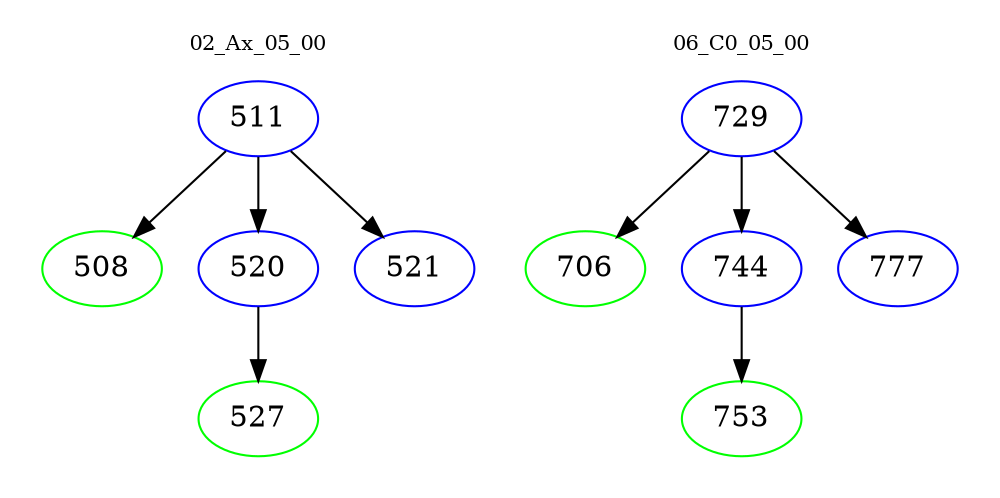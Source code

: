 digraph{
subgraph cluster_0 {
color = white
label = "02_Ax_05_00";
fontsize=10;
T0_511 [label="511", color="blue"]
T0_511 -> T0_508 [color="black"]
T0_508 [label="508", color="green"]
T0_511 -> T0_520 [color="black"]
T0_520 [label="520", color="blue"]
T0_520 -> T0_527 [color="black"]
T0_527 [label="527", color="green"]
T0_511 -> T0_521 [color="black"]
T0_521 [label="521", color="blue"]
}
subgraph cluster_1 {
color = white
label = "06_C0_05_00";
fontsize=10;
T1_729 [label="729", color="blue"]
T1_729 -> T1_706 [color="black"]
T1_706 [label="706", color="green"]
T1_729 -> T1_744 [color="black"]
T1_744 [label="744", color="blue"]
T1_744 -> T1_753 [color="black"]
T1_753 [label="753", color="green"]
T1_729 -> T1_777 [color="black"]
T1_777 [label="777", color="blue"]
}
}
